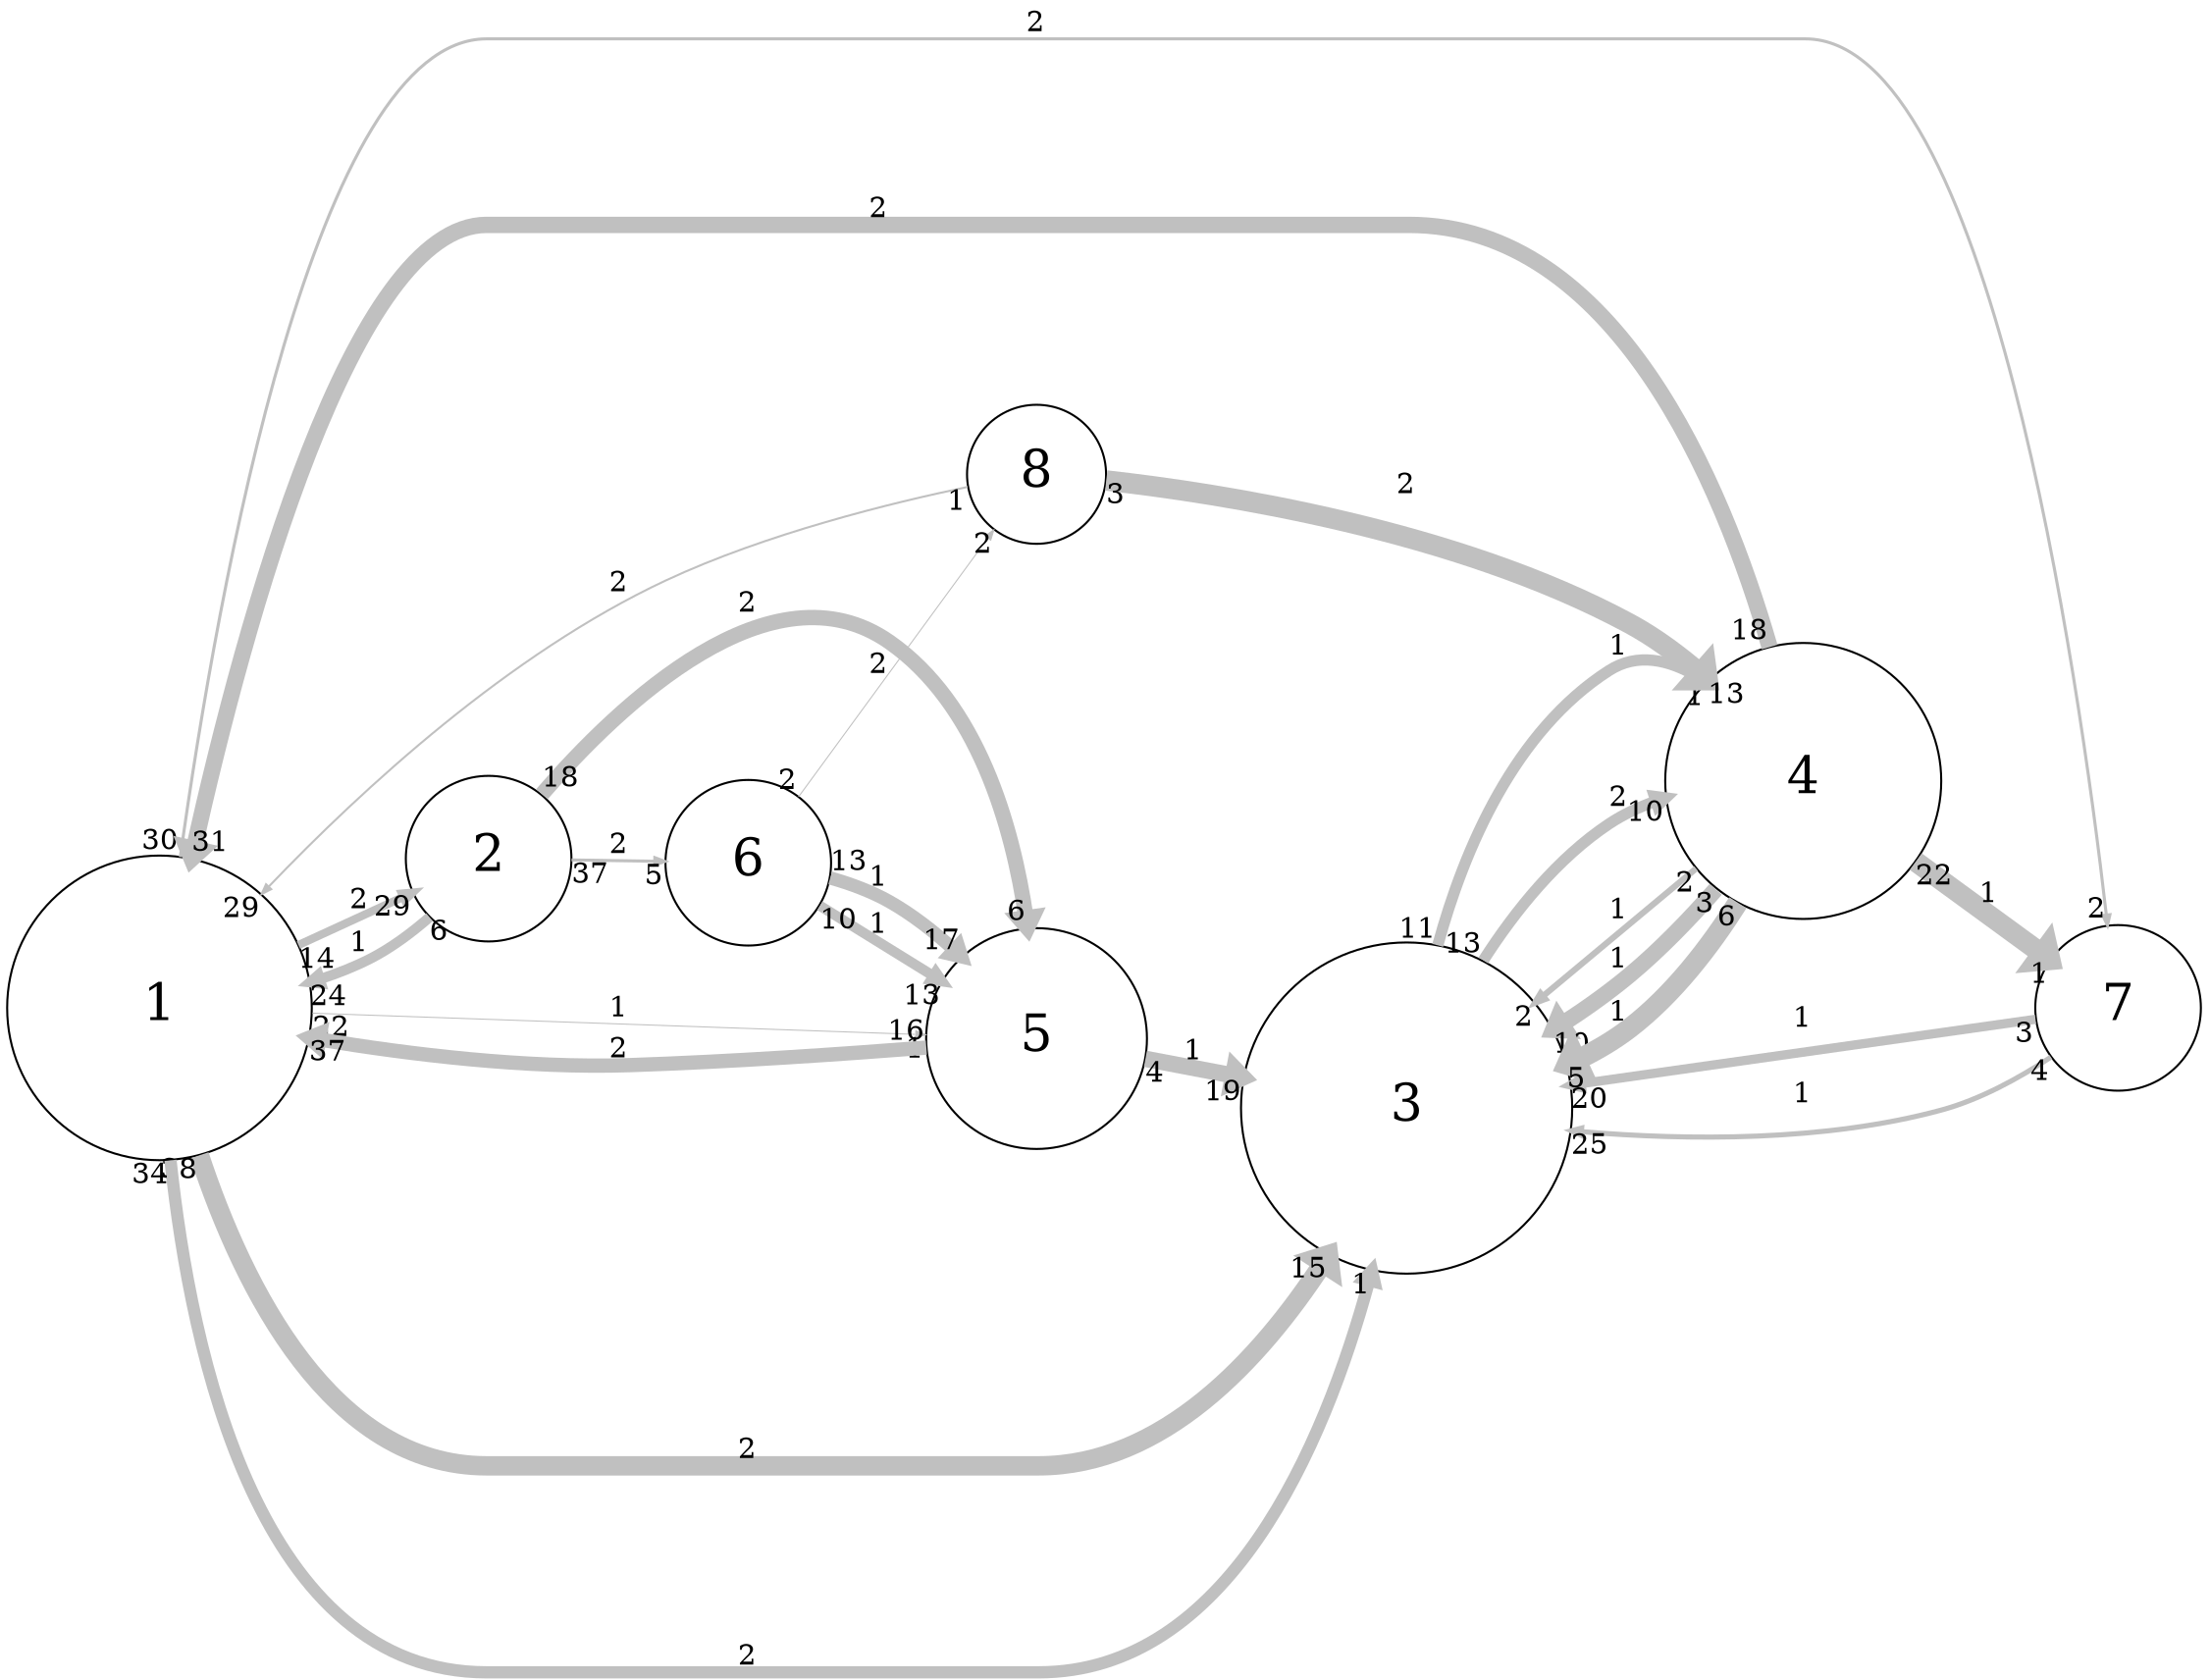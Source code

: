 digraph "" {
	graph [bb="0,0,1053,797.5",
		overlap=false,
		rankdir=LR,
		ratio=0.5,
		scale=1,
		splines=spline
	];
	node [fontsize=25,
		label="\N",
		shape=circle
	];
	edge [arrowsize=0.5,
		splines=true
	];
	0	[height=2.0625,
		label=1,
		pos="74,325",
		width=2.0625];
	1	[height=1.125,
		label=2,
		pos="232,397",
		width=1.125];
	0 -> 1	[key=0,
		capacity=2,
		color=grey,
		from_pd=13,
		head_lp="187.97,388.5",
		headlabel=29,
		label=2,
		lp="170,377.25",
		penwidth=4.0,
		pos="e,194.72,380.25 141.61,355.74 156.13,362.44 171.18,369.39 184.71,375.63",
		pt=13,
		tail_lp="148.36,347.49",
		taillabel=14,
		to_pd=28];
	2	[height=2.25,
		label=3,
		pos="670,266",
		width=2.25];
	0 -> 2	[key=0,
		capacity=2,
		color=grey,
		from_pd=37,
		head_lp="636.85,187.3",
		headlabel=15,
		label=2,
		lp="355,109.25",
		penwidth=9.5,
		pos="e,630.1,195.55 92.764,252.89 113.72,187.41 155.65,101 231,101 231,101 231,101 494,101 548.31,101 592.61,143.6 623.05,185.5",
		pt=2,
		tail_lp="86.014,244.64",
		taillabel=38,
		to_pd=14];
	0 -> 2	[key=1,
		capacity=2,
		color=grey,
		from_pd=33,
		head_lp="648.89,178.3",
		headlabel=1,
		label=2,
		lp="355,8.25",
		penwidth=6.0,
		pos="e,652.27,186.55 78.83,250.44 88.236,154.49 120.53,0 231,0 231,0 231,0 494,0 580.19,0 626.31,98.67 649.19,175.82",
		pt=9,
		tail_lp="72.08,242.19",
		taillabel=34,
		to_pd=0];
	4	[height=1.5,
		label=5,
		pos="493,304",
		width=1.5];
	0 -> 4	[key=0,
		capacity=1,
		color=grey,
		from_pd=21,
		head_lp="435.28,298.44",
		headlabel=1,
		label=1,
		lp="294,322.25",
		penwidth=0.5,
		pos="e,438.66,306.69 148.59,321.29 229.6,317.21 358.23,310.74 432.93,306.97",
		pt=20,
		tail_lp="155.34,313.04",
		taillabel=22,
		to_pd=0];
	6	[height=1.125,
		label=7,
		pos="1012,310",
		width=1.125];
	0 -> 6	[key=0,
		capacity=2,
		color=grey,
		from_pd=29,
		head_lp="1003.7,358.81",
		headlabel=2,
		label=2,
		lp="493,789.25",
		penwidth=1.5,
		pos="e,1007.1,350.56 84.685,398.77 103.71,527.83 151.2,781 231,781 231,781 231,781 863,781 951.14,781 993.18,477.04 1006.3,357.49",
		pt=18,
		tail_lp="77.935,407.02",
		taillabel=30,
		to_pd=1];
	1 -> 0	[key=0,
		capacity=1,
		color=grey,
		from_pd=5,
		head_lp="154.4,332.35",
		headlabel=24,
		label=1,
		lp="170,354.25",
		penwidth=5.0,
		pos="e,147.65,336.47 203.51,367.9 194.59,359.91 184.18,351.95 173.38,346.5 168.48,344.03 163.3,341.84 157.99,339.9",
		pt=11,
		tail_lp="200.14,359.65",
		taillabel=6,
		to_pd=23];
	1 -> 4	[key=0,
		capacity=2,
		color=grey,
		from_pd=17,
		head_lp="485,366.39",
		headlabel=6,
		label=2,
		lp="355,517.25",
		penwidth=7.5,
		pos="e,488.37,358.14 258,428.12 294.94,470.28 365.65,536.13 420.38,498 461.61,469.27 479.17,413.95 486.61,369.71",
		pt=6,
		tail_lp="251.25,436.37",
		taillabel=18,
		to_pd=5];
	5	[height=1.125,
		label=6,
		pos="355,390",
		width=1.125];
	1 -> 5	[key=0,
		capacity=2,
		color=grey,
		from_pd=36,
		head_lp="310.92,384.05",
		headlabel=5,
		label=2,
		lp="294,401.25",
		penwidth=1.5,
		pos="e,314.29,392.3 272.62,394.71 283.69,394.07 295.83,393.37 307.27,392.7",
		pt=18,
		tail_lp="279.37,386.46",
		taillabel=37,
		to_pd=4];
	3	[height=1.875,
		label=4,
		pos="862,420",
		width=1.875];
	2 -> 3	[key=0,
		capacity=1,
		color=grey,
		from_pd=10,
		head_lp="812.91,478.51",
		headlabel=1,
		label=1,
		lp="773,487.25",
		penwidth=5.5,
		pos="e,816.28,470.26 686.15,345.85 699.59,392.72 724.42,448.23 769.62,477 781.69,484.68 794.71,482.68 807.02,476.1",
		pt=10,
		tail_lp="692.9,354.1",
		taillabel=11,
		to_pd=0];
	2 -> 3	[key=1,
		capacity=2,
		color=grey,
		from_pd=12,
		head_lp="788.05,404.08",
		headlabel=10,
		label=2,
		lp="773,412.25",
		penwidth=5.5,
		pos="e,794.8,412.33 708.82,337.43 724.64,361 745.1,385.2 769.62,401 774.15,403.92 779.05,406.4 784.13,408.51",
		pt=10,
		tail_lp="715.57,345.68",
		taillabel=13,
		to_pd=9];
	4 -> 0	[key=0,
		capacity=2,
		color=grey,
		from_pd=15,
		head_lp="153.51,300.38",
		headlabel=37,
		label=2,
		lp="294,301.25",
		penwidth=7.0,
		pos="e,146.76,308.63 438.75,300.35 399.65,297.86 345.24,294.79 297.38,293.5 251.06,292.25 199.83,298.95 158.22,306.48",
		pt=7,
		tail_lp="432,308.6",
		taillabel=16,
		to_pd=36];
	4 -> 2	[key=0,
		capacity=1,
		color=grey,
		from_pd=3,
		head_lp="583.85,291.27",
		headlabel=19,
		label=1,
		lp="568,296.25",
		penwidth=8.0,
		pos="e,590.6,283.02 546.03,292.7 556.54,290.42 567.86,287.96 579.23,285.49",
		pt=5,
		tail_lp="549.41,284.45",
		taillabel=4,
		to_pd=18];
	6 -> 2	[key=0,
		capacity=1,
		color=grey,
		from_pd=2,
		head_lp="757.46,268.07",
		headlabel=20,
		label=1,
		lp="862,307.25",
		penwidth=4.5,
		pos="e,750.71,276.32 971.33,304.87 920.21,298.25 829.79,286.55 761.48,277.71",
		pt=12,
		tail_lp="967.96,296.62",
		taillabel=3,
		to_pd=19];
	6 -> 2	[key=1,
		capacity=1,
		color=grey,
		from_pd=3,
		head_lp="756.96,244.95",
		headlabel=25,
		label=1,
		lp="862,269.25",
		penwidth=2.5,
		pos="e,750.21,253.2 979.14,285.61 964.78,276.11 947.12,266.35 929.5,261.5 874.17,246.28 809.63,247.39 758.88,252.31",
		pt=16,
		tail_lp="982.51,277.36",
		taillabel=4,
		to_pd=24];
	5 -> 4	[key=0,
		capacity=1,
		color=grey,
		from_pd=9,
		head_lp="439.96,324.39",
		headlabel=13,
		label=1,
		lp="417,360.25",
		penwidth=5.0,
		pos="e,446.71,332.64 389.62,368.74 404.02,359.64 421.21,348.76 437.36,338.55",
		pt=11,
		tail_lp="396.37,360.49",
		taillabel=10,
		to_pd=12];
	5 -> 4	[key=1,
		capacity=1,
		color=grey,
		from_pd=12,
		head_lp="463.81,352.77",
		headlabel=17,
		label=1,
		lp="417,384.25",
		penwidth=6.5,
		pos="e,457.06,344.52 395.37,382.99 403.93,380.56 412.72,377.31 420.38,373 430.31,367.41 439.88,360.12 448.62,352.37",
		pt=8,
		tail_lp="402.12,391.24",
		taillabel=13,
		to_pd=16];
	7	[height=0.9375,
		label=8,
		pos="493,576",
		width=0.9375];
	5 -> 7	[key=0,
		capacity=2,
		color=grey,
		from_pd=1,
		head_lp="468.95,540.85",
		headlabel=2,
		label=2,
		lp="417,485.25",
		penwidth=0.5,
		pos="e,472.33,549.1 379.69,422.4 404.82,456.76 444.24,510.68 469.07,544.65",
		pt=20,
		tail_lp="376.31,430.65",
		taillabel=2,
		to_pd=1];
	3 -> 0	[key=0,
		capacity=2,
		color=grey,
		from_pd=17,
		head_lp="68.088,407.92",
		headlabel=31,
		label=2,
		lp="417,702.25",
		penwidth=8.0,
		pos="e,74.838,399.67 846.11,485.98 823.45,567.05 771.87,694 671,694 231,694 231,694 231,694 108.87,694 80.885,520.38 75.356,411.32",
		pt=5,
		tail_lp="852.86,494.23",
		taillabel=18,
		to_pd=30];
	3 -> 2	[key=0,
		capacity=1,
		color=grey,
		from_pd=1,
		head_lp="730.1,308.39",
		headlabel=2,
		label=1,
		lp="773,355.25",
		penwidth=3.0,
		pos="e,733.48,316.64 808.96,377.82 787.91,360.76 763.29,340.8 740.72,322.51",
		pt=15,
		tail_lp="805.59,369.57",
		taillabel=2,
		to_pd=1];
	3 -> 2	[key=1,
		capacity=1,
		color=grey,
		from_pd=2,
		head_lp="749.2,294.67",
		headlabel=10,
		label=1,
		lp="773,334.25",
		penwidth=8.0,
		pos="e,742.45,302.92 818.88,367.67 806.07,353.41 791.38,338.59 776.38,326.5 768.88,320.46 760.7,314.65 752.33,309.18",
		pt=5,
		tail_lp="815.51,359.42",
		taillabel=3,
		to_pd=9];
	3 -> 2	[key=2,
		capacity=1,
		color=grey,
		from_pd=5,
		head_lp="752.29,277.7",
		headlabel=5,
		label=1,
		lp="773,309.25",
		penwidth=10.0,
		pos="e,748.92,285.95 829.07,360.53 815.25,339.43 797.4,317.08 776.38,301.5 771.32,297.75 765.84,294.38 760.13,291.36",
		pt=1,
		tail_lp="832.44,352.28",
		taillabel=6,
		to_pd=4];
	3 -> 6	[key=0,
		capacity=1,
		color=grey,
		from_pd=21,
		head_lp="975.56,325.58",
		headlabel=1,
		label=1,
		lp="951,363.25",
		penwidth=10.0,
		pos="e,978.93,333.83 916.85,379.98 934.1,367.16 952.93,353.16 969.18,341.08",
		pt=1,
		tail_lp="910.1,371.73",
		taillabel=22,
		to_pd=0];
	7 -> 0	[key=0,
		capacity=2,
		color=grey,
		from_pd=0,
		head_lp="129.79,389.39",
		headlabel=29,
		label=2,
		lp="294,529.25",
		penwidth=1.0,
		pos="e,123.04,381.14 459.14,570.94 422.64,564.54 362.53,551.66 314.5,530 240.55,496.66 171.94,433.2 127.29,385.68",
		pt=19,
		tail_lp="455.77,562.69",
		taillabel=1,
		to_pd=28];
	7 -> 3	[key=0,
		capacity=2,
		color=grey,
		from_pd=2,
		head_lp="823.22,461.58",
		headlabel=13,
		label=2,
		lp="670,569.25",
		penwidth=10.0,
		pos="e,816.47,469.83 526.87,572.46 581.64,565.44 693.75,546.23 776.38,500 787.09,494 797.49,486.35 807.11,478.16",
		pt=1,
		tail_lp="530.24,564.21",
		taillabel=3,
		to_pd=12];
}
